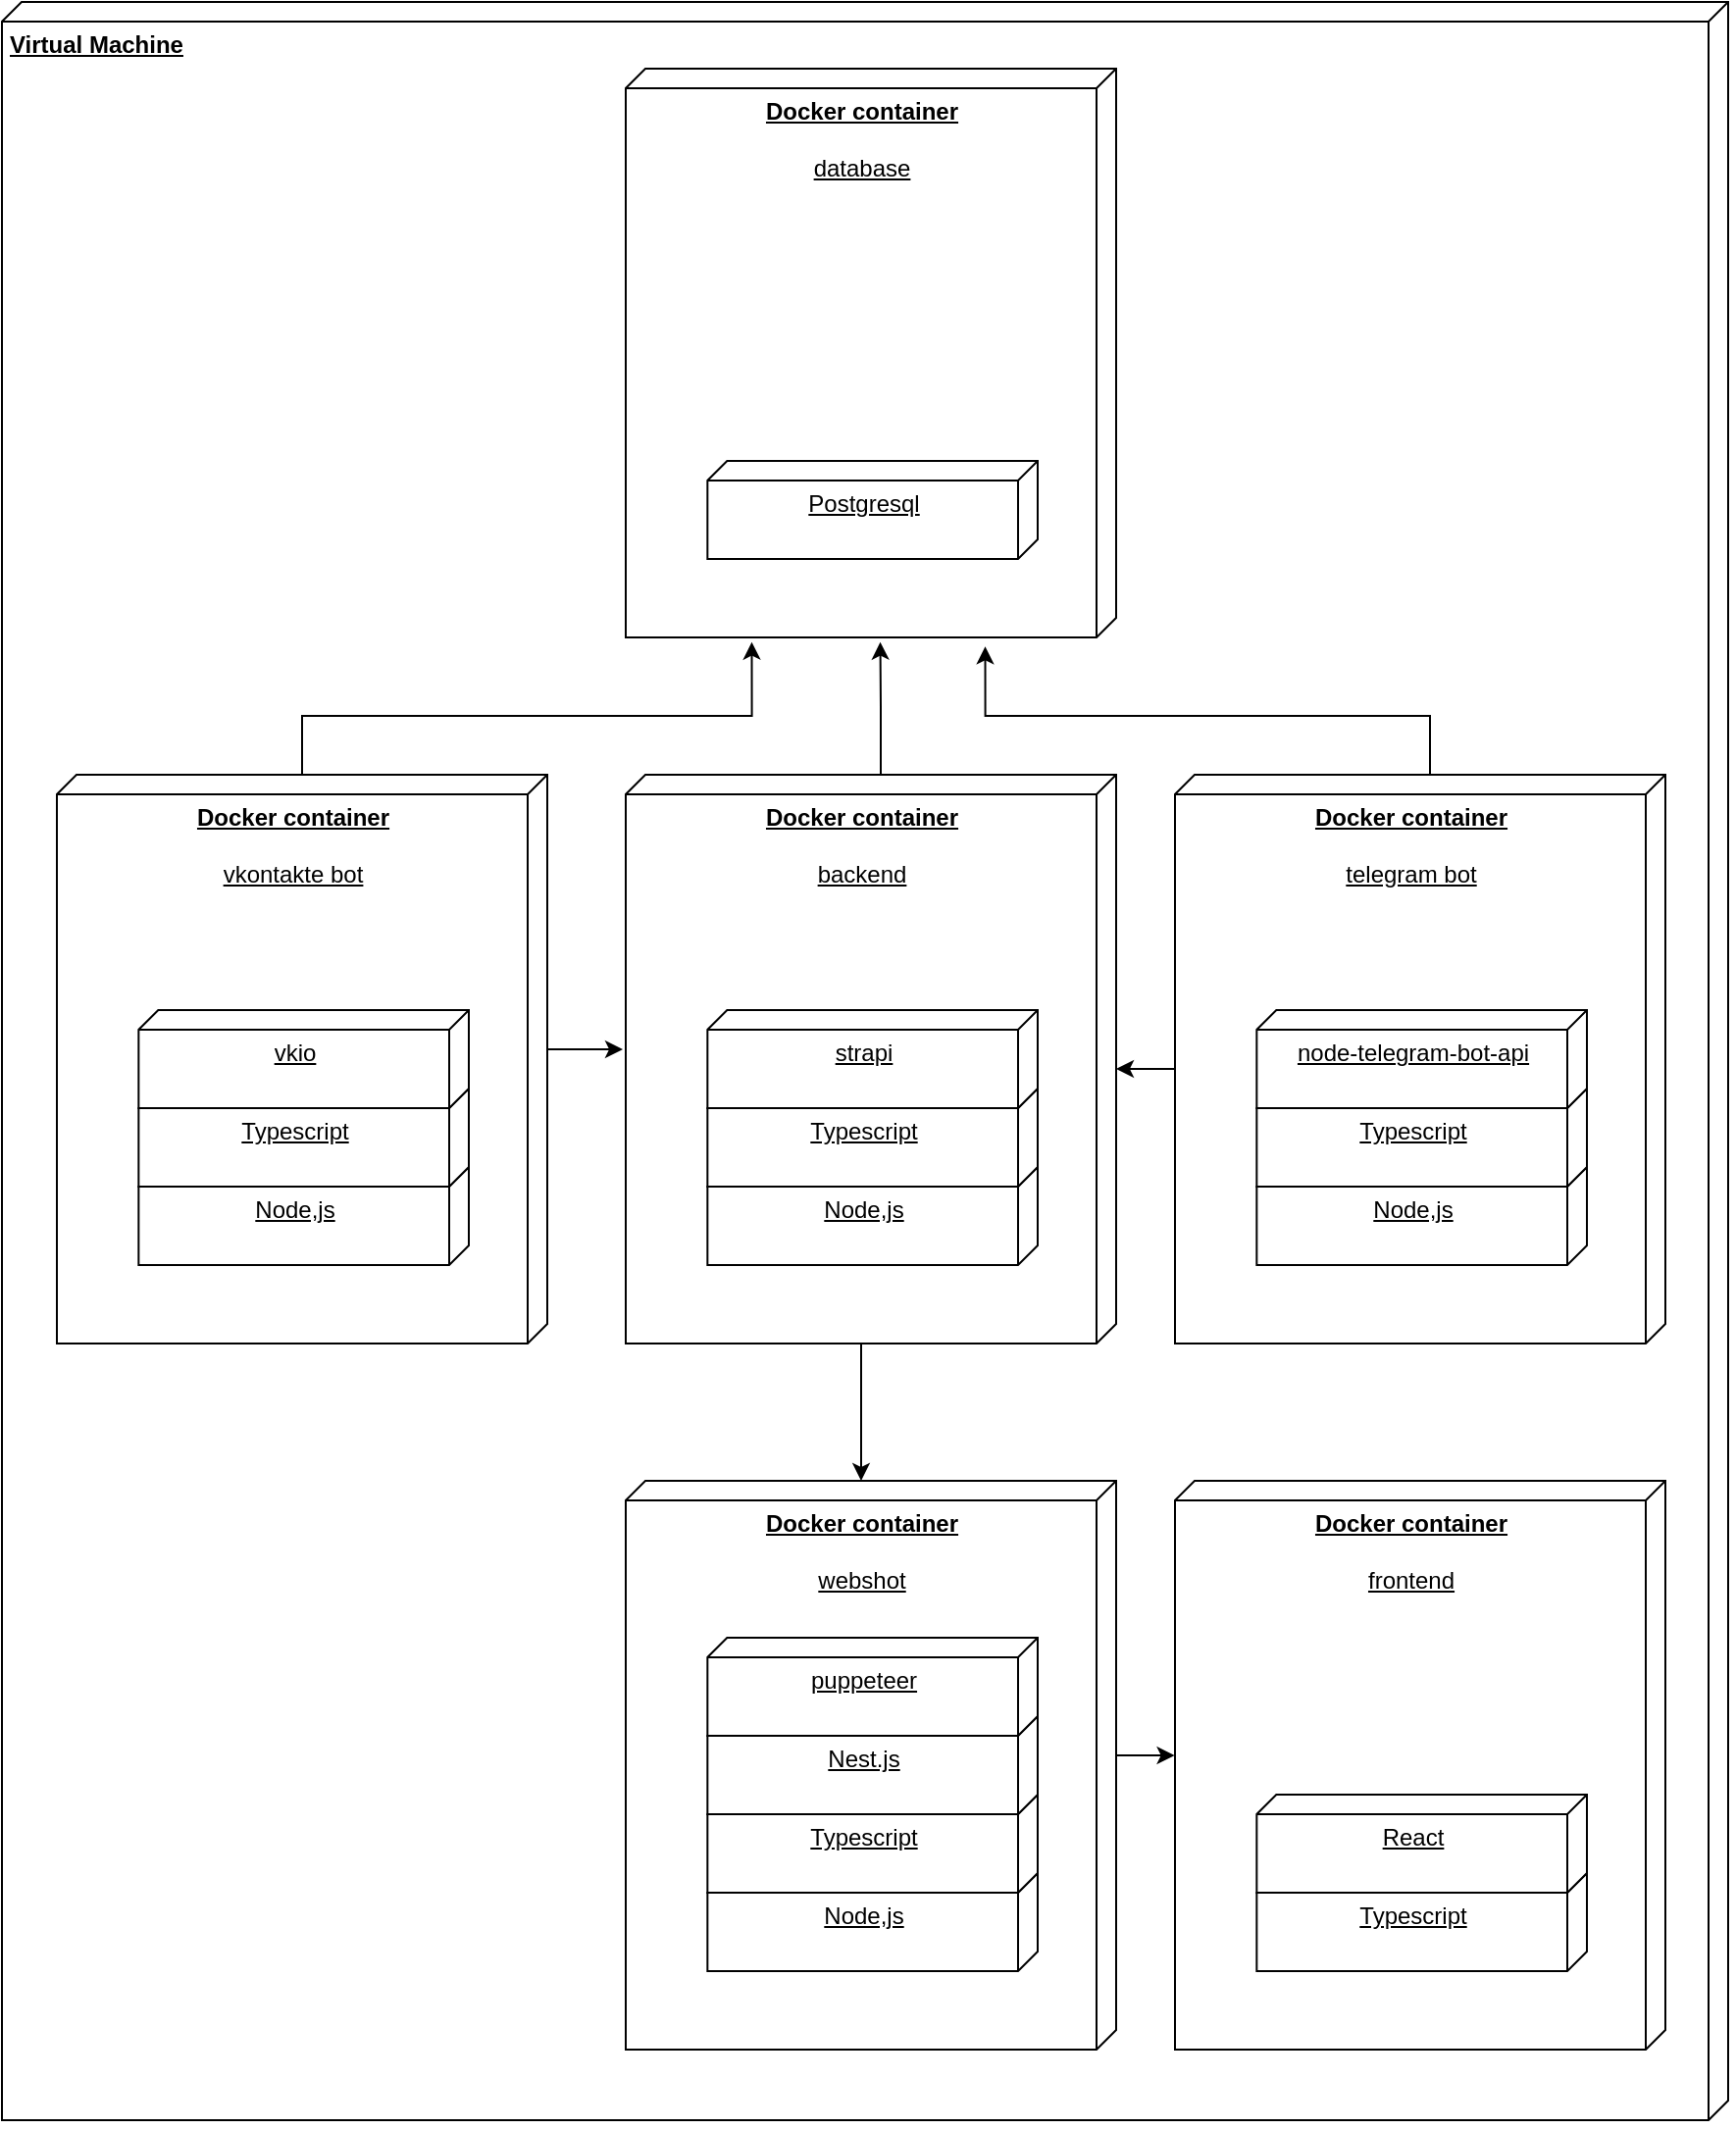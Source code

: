 <mxfile version="20.2.8" type="github">
  <diagram id="qdp0wClj4DK7X6VAinlJ" name="Page-1">
    <mxGraphModel dx="1186" dy="790" grid="1" gridSize="10" guides="1" tooltips="1" connect="1" arrows="1" fold="1" page="1" pageScale="1" pageWidth="850" pageHeight="1100" math="0" shadow="0">
      <root>
        <mxCell id="0" />
        <mxCell id="1" parent="0" />
        <mxCell id="FvaH8JaBpIbHw_S8jCiK-91" value="&lt;b&gt;Virtual Machine&lt;/b&gt;" style="verticalAlign=top;align=left;spacingTop=8;spacingLeft=2;spacingRight=12;shape=cube;size=10;direction=south;fontStyle=4;html=1;" parent="1" vertex="1">
          <mxGeometry x="442" y="156" width="880" height="1080" as="geometry" />
        </mxCell>
        <mxCell id="FvaH8JaBpIbHw_S8jCiK-39" value="" style="group" parent="1" vertex="1" connectable="0">
          <mxGeometry x="470" y="550" width="250" height="290" as="geometry" />
        </mxCell>
        <mxCell id="FvaH8JaBpIbHw_S8jCiK-40" value="&lt;div align=&quot;center&quot;&gt;&lt;b&gt;Docker container&lt;/b&gt;&lt;/div&gt;&lt;div&gt;&lt;br&gt;&lt;/div&gt;&lt;div&gt;vkontakte bot&lt;br&gt;&lt;/div&gt;" style="verticalAlign=top;align=center;spacingTop=8;spacingLeft=2;spacingRight=12;shape=cube;size=10;direction=south;fontStyle=4;html=1;" parent="FvaH8JaBpIbHw_S8jCiK-39" vertex="1">
          <mxGeometry width="250" height="290" as="geometry" />
        </mxCell>
        <mxCell id="FvaH8JaBpIbHw_S8jCiK-41" value="&lt;div align=&quot;center&quot;&gt;Node,js&lt;/div&gt;" style="verticalAlign=top;align=center;spacingTop=8;spacingLeft=2;spacingRight=12;shape=cube;size=10;direction=south;fontStyle=4;html=1;" parent="FvaH8JaBpIbHw_S8jCiK-39" vertex="1">
          <mxGeometry x="41.67" y="200" width="168.33" height="50" as="geometry" />
        </mxCell>
        <mxCell id="FvaH8JaBpIbHw_S8jCiK-42" value="&lt;div align=&quot;center&quot;&gt;Typescript&lt;br&gt;&lt;/div&gt;" style="verticalAlign=top;align=center;spacingTop=8;spacingLeft=2;spacingRight=12;shape=cube;size=10;direction=south;fontStyle=4;html=1;" parent="FvaH8JaBpIbHw_S8jCiK-39" vertex="1">
          <mxGeometry x="41.67" y="160" width="168.33" height="50" as="geometry" />
        </mxCell>
        <mxCell id="FvaH8JaBpIbHw_S8jCiK-43" value="vkio" style="verticalAlign=top;align=center;spacingTop=8;spacingLeft=2;spacingRight=12;shape=cube;size=10;direction=south;fontStyle=4;html=1;" parent="FvaH8JaBpIbHw_S8jCiK-39" vertex="1">
          <mxGeometry x="41.67" y="120" width="168.33" height="50" as="geometry" />
        </mxCell>
        <mxCell id="FvaH8JaBpIbHw_S8jCiK-52" value="" style="group" parent="1" vertex="1" connectable="0">
          <mxGeometry x="760" y="910" width="490" height="310" as="geometry" />
        </mxCell>
        <mxCell id="FvaH8JaBpIbHw_S8jCiK-45" value="&lt;div align=&quot;center&quot;&gt;&lt;b&gt;Docker container&lt;/b&gt;&lt;/div&gt;&lt;div&gt;&lt;br&gt;&lt;/div&gt;&lt;div&gt;webshot&lt;br&gt;&lt;/div&gt;" style="verticalAlign=top;align=center;spacingTop=8;spacingLeft=2;spacingRight=12;shape=cube;size=10;direction=south;fontStyle=4;html=1;container=0;" parent="FvaH8JaBpIbHw_S8jCiK-52" vertex="1">
          <mxGeometry width="250" height="290" as="geometry" />
        </mxCell>
        <mxCell id="FvaH8JaBpIbHw_S8jCiK-46" value="&lt;div align=&quot;center&quot;&gt;Node,js&lt;/div&gt;" style="verticalAlign=top;align=center;spacingTop=8;spacingLeft=2;spacingRight=12;shape=cube;size=10;direction=south;fontStyle=4;html=1;container=0;" parent="FvaH8JaBpIbHw_S8jCiK-52" vertex="1">
          <mxGeometry x="41.67" y="200" width="168.33" height="50" as="geometry" />
        </mxCell>
        <mxCell id="FvaH8JaBpIbHw_S8jCiK-47" value="&lt;div align=&quot;center&quot;&gt;Typescript&lt;br&gt;&lt;/div&gt;" style="verticalAlign=top;align=center;spacingTop=8;spacingLeft=2;spacingRight=12;shape=cube;size=10;direction=south;fontStyle=4;html=1;container=0;" parent="FvaH8JaBpIbHw_S8jCiK-52" vertex="1">
          <mxGeometry x="41.67" y="160" width="168.33" height="50" as="geometry" />
        </mxCell>
        <mxCell id="FvaH8JaBpIbHw_S8jCiK-48" value="Nest.js" style="verticalAlign=top;align=center;spacingTop=8;spacingLeft=2;spacingRight=12;shape=cube;size=10;direction=south;fontStyle=4;html=1;container=0;" parent="FvaH8JaBpIbHw_S8jCiK-52" vertex="1">
          <mxGeometry x="41.67" y="120" width="168.33" height="50" as="geometry" />
        </mxCell>
        <mxCell id="FvaH8JaBpIbHw_S8jCiK-49" value="puppeteer" style="verticalAlign=top;align=center;spacingTop=8;spacingLeft=2;spacingRight=12;shape=cube;size=10;direction=south;fontStyle=4;html=1;container=0;" parent="FvaH8JaBpIbHw_S8jCiK-52" vertex="1">
          <mxGeometry x="41.67" y="80" width="168.33" height="50" as="geometry" />
        </mxCell>
        <mxCell id="FvaH8JaBpIbHw_S8jCiK-53" value="" style="group" parent="1" vertex="1" connectable="0">
          <mxGeometry x="760" y="190" width="250" height="290" as="geometry" />
        </mxCell>
        <mxCell id="FvaH8JaBpIbHw_S8jCiK-54" value="&lt;div align=&quot;center&quot;&gt;&lt;b&gt;Docker container&lt;/b&gt;&lt;/div&gt;&lt;div&gt;&lt;br&gt;&lt;/div&gt;&lt;div&gt;database&lt;br&gt;&lt;/div&gt;" style="verticalAlign=top;align=center;spacingTop=8;spacingLeft=2;spacingRight=12;shape=cube;size=10;direction=south;fontStyle=4;html=1;container=0;" parent="FvaH8JaBpIbHw_S8jCiK-53" vertex="1">
          <mxGeometry width="250" height="290" as="geometry" />
        </mxCell>
        <mxCell id="FvaH8JaBpIbHw_S8jCiK-55" value="Postgresql" style="verticalAlign=top;align=center;spacingTop=8;spacingLeft=2;spacingRight=12;shape=cube;size=10;direction=south;fontStyle=4;html=1;container=0;" parent="FvaH8JaBpIbHw_S8jCiK-53" vertex="1">
          <mxGeometry x="41.67" y="200" width="168.33" height="50" as="geometry" />
        </mxCell>
        <mxCell id="FvaH8JaBpIbHw_S8jCiK-65" value="" style="group" parent="1" vertex="1" connectable="0">
          <mxGeometry x="760" y="550" width="565" height="690" as="geometry" />
        </mxCell>
        <mxCell id="FvaH8JaBpIbHw_S8jCiK-60" value="&lt;div align=&quot;center&quot;&gt;&lt;b&gt;Docker container&lt;/b&gt;&lt;/div&gt;&lt;div&gt;&lt;br&gt;&lt;/div&gt;&lt;div&gt;backend&lt;br&gt;&lt;/div&gt;" style="verticalAlign=top;align=center;spacingTop=8;spacingLeft=2;spacingRight=12;shape=cube;size=10;direction=south;fontStyle=4;html=1;" parent="FvaH8JaBpIbHw_S8jCiK-65" vertex="1">
          <mxGeometry width="250" height="290" as="geometry" />
        </mxCell>
        <mxCell id="FvaH8JaBpIbHw_S8jCiK-61" value="&lt;div align=&quot;center&quot;&gt;Node,js&lt;/div&gt;" style="verticalAlign=top;align=center;spacingTop=8;spacingLeft=2;spacingRight=12;shape=cube;size=10;direction=south;fontStyle=4;html=1;" parent="FvaH8JaBpIbHw_S8jCiK-65" vertex="1">
          <mxGeometry x="41.67" y="200" width="168.33" height="50" as="geometry" />
        </mxCell>
        <mxCell id="FvaH8JaBpIbHw_S8jCiK-62" value="&lt;div align=&quot;center&quot;&gt;Typescript&lt;br&gt;&lt;/div&gt;" style="verticalAlign=top;align=center;spacingTop=8;spacingLeft=2;spacingRight=12;shape=cube;size=10;direction=south;fontStyle=4;html=1;" parent="FvaH8JaBpIbHw_S8jCiK-65" vertex="1">
          <mxGeometry x="41.67" y="160" width="168.33" height="50" as="geometry" />
        </mxCell>
        <mxCell id="FvaH8JaBpIbHw_S8jCiK-63" value="strapi" style="verticalAlign=top;align=center;spacingTop=8;spacingLeft=2;spacingRight=12;shape=cube;size=10;direction=south;fontStyle=4;html=1;" parent="FvaH8JaBpIbHw_S8jCiK-65" vertex="1">
          <mxGeometry x="41.67" y="120" width="168.33" height="50" as="geometry" />
        </mxCell>
        <mxCell id="FvaH8JaBpIbHw_S8jCiK-67" value="" style="group" parent="1" vertex="1" connectable="0">
          <mxGeometry x="1040" y="550" width="250" height="290" as="geometry" />
        </mxCell>
        <mxCell id="FvaH8JaBpIbHw_S8jCiK-24" value="&lt;div align=&quot;center&quot;&gt;&lt;b&gt;Docker container&lt;/b&gt;&lt;/div&gt;&lt;div&gt;&lt;br&gt;&lt;/div&gt;&lt;div&gt;telegram bot&lt;br&gt;&lt;/div&gt;" style="verticalAlign=top;align=center;spacingTop=8;spacingLeft=2;spacingRight=12;shape=cube;size=10;direction=south;fontStyle=4;html=1;container=0;" parent="FvaH8JaBpIbHw_S8jCiK-67" vertex="1">
          <mxGeometry width="250" height="290" as="geometry" />
        </mxCell>
        <mxCell id="FvaH8JaBpIbHw_S8jCiK-25" value="&lt;div align=&quot;center&quot;&gt;Node,js&lt;/div&gt;" style="verticalAlign=top;align=center;spacingTop=8;spacingLeft=2;spacingRight=12;shape=cube;size=10;direction=south;fontStyle=4;html=1;container=0;" parent="FvaH8JaBpIbHw_S8jCiK-67" vertex="1">
          <mxGeometry x="41.67" y="200" width="168.33" height="50" as="geometry" />
        </mxCell>
        <mxCell id="FvaH8JaBpIbHw_S8jCiK-26" value="&lt;div align=&quot;center&quot;&gt;Typescript&lt;br&gt;&lt;/div&gt;" style="verticalAlign=top;align=center;spacingTop=8;spacingLeft=2;spacingRight=12;shape=cube;size=10;direction=south;fontStyle=4;html=1;container=0;" parent="FvaH8JaBpIbHw_S8jCiK-67" vertex="1">
          <mxGeometry x="41.67" y="160" width="168.33" height="50" as="geometry" />
        </mxCell>
        <mxCell id="FvaH8JaBpIbHw_S8jCiK-27" value="node-telegram-bot-api" style="verticalAlign=top;align=center;spacingTop=8;spacingLeft=2;spacingRight=12;shape=cube;size=10;direction=south;fontStyle=4;html=1;container=0;" parent="FvaH8JaBpIbHw_S8jCiK-67" vertex="1">
          <mxGeometry x="41.67" y="120" width="168.33" height="50" as="geometry" />
        </mxCell>
        <mxCell id="FvaH8JaBpIbHw_S8jCiK-73" value="" style="group" parent="1" vertex="1" connectable="0">
          <mxGeometry x="1040" y="910" width="250" height="290" as="geometry" />
        </mxCell>
        <mxCell id="FvaH8JaBpIbHw_S8jCiK-74" value="&lt;div align=&quot;center&quot;&gt;&lt;b&gt;Docker container&lt;/b&gt;&lt;/div&gt;&lt;div&gt;&lt;br&gt;&lt;/div&gt;&lt;div&gt;frontend&lt;br&gt;&lt;/div&gt;" style="verticalAlign=top;align=center;spacingTop=8;spacingLeft=2;spacingRight=12;shape=cube;size=10;direction=south;fontStyle=4;html=1;" parent="FvaH8JaBpIbHw_S8jCiK-73" vertex="1">
          <mxGeometry width="250" height="290" as="geometry" />
        </mxCell>
        <mxCell id="FvaH8JaBpIbHw_S8jCiK-75" value="Typescript" style="verticalAlign=top;align=center;spacingTop=8;spacingLeft=2;spacingRight=12;shape=cube;size=10;direction=south;fontStyle=4;html=1;" parent="FvaH8JaBpIbHw_S8jCiK-73" vertex="1">
          <mxGeometry x="41.67" y="200" width="168.33" height="50" as="geometry" />
        </mxCell>
        <mxCell id="FvaH8JaBpIbHw_S8jCiK-76" value="React" style="verticalAlign=top;align=center;spacingTop=8;spacingLeft=2;spacingRight=12;shape=cube;size=10;direction=south;fontStyle=4;html=1;" parent="FvaH8JaBpIbHw_S8jCiK-73" vertex="1">
          <mxGeometry x="41.67" y="160" width="168.33" height="50" as="geometry" />
        </mxCell>
        <mxCell id="FvaH8JaBpIbHw_S8jCiK-80" style="edgeStyle=orthogonalEdgeStyle;rounded=0;orthogonalLoop=1;jettySize=auto;html=1;exitX=0;exitY=0;exitDx=0;exitDy=120;exitPerimeter=0;entryX=1.016;entryY=0.267;entryDx=0;entryDy=0;entryPerimeter=0;" parent="1" source="FvaH8JaBpIbHw_S8jCiK-24" target="FvaH8JaBpIbHw_S8jCiK-54" edge="1">
          <mxGeometry relative="1" as="geometry">
            <Array as="points">
              <mxPoint x="1170" y="520" />
              <mxPoint x="943" y="520" />
            </Array>
          </mxGeometry>
        </mxCell>
        <mxCell id="FvaH8JaBpIbHw_S8jCiK-81" style="edgeStyle=orthogonalEdgeStyle;rounded=0;orthogonalLoop=1;jettySize=auto;html=1;exitX=0;exitY=0;exitDx=0;exitDy=120;exitPerimeter=0;entryX=1.008;entryY=0.481;entryDx=0;entryDy=0;entryPerimeter=0;" parent="1" source="FvaH8JaBpIbHw_S8jCiK-60" target="FvaH8JaBpIbHw_S8jCiK-54" edge="1">
          <mxGeometry relative="1" as="geometry" />
        </mxCell>
        <mxCell id="FvaH8JaBpIbHw_S8jCiK-83" style="edgeStyle=orthogonalEdgeStyle;rounded=0;orthogonalLoop=1;jettySize=auto;html=1;entryX=1.008;entryY=0.743;entryDx=0;entryDy=0;entryPerimeter=0;" parent="1" source="FvaH8JaBpIbHw_S8jCiK-40" target="FvaH8JaBpIbHw_S8jCiK-54" edge="1">
          <mxGeometry relative="1" as="geometry">
            <Array as="points">
              <mxPoint x="595" y="520" />
              <mxPoint x="824" y="520" />
            </Array>
          </mxGeometry>
        </mxCell>
        <mxCell id="FvaH8JaBpIbHw_S8jCiK-85" style="edgeStyle=orthogonalEdgeStyle;rounded=0;orthogonalLoop=1;jettySize=auto;html=1;exitX=0;exitY=0;exitDx=140;exitDy=0;exitPerimeter=0;entryX=0.485;entryY=1.006;entryDx=0;entryDy=0;entryPerimeter=0;" parent="1" source="FvaH8JaBpIbHw_S8jCiK-40" target="FvaH8JaBpIbHw_S8jCiK-60" edge="1">
          <mxGeometry relative="1" as="geometry" />
        </mxCell>
        <mxCell id="FvaH8JaBpIbHw_S8jCiK-86" style="edgeStyle=orthogonalEdgeStyle;rounded=0;orthogonalLoop=1;jettySize=auto;html=1;exitX=0;exitY=0;exitDx=150;exitDy=250;exitPerimeter=0;entryX=0.517;entryY=0;entryDx=0;entryDy=0;entryPerimeter=0;" parent="1" source="FvaH8JaBpIbHw_S8jCiK-24" target="FvaH8JaBpIbHw_S8jCiK-60" edge="1">
          <mxGeometry relative="1" as="geometry" />
        </mxCell>
        <mxCell id="FvaH8JaBpIbHw_S8jCiK-87" style="edgeStyle=orthogonalEdgeStyle;rounded=0;orthogonalLoop=1;jettySize=auto;html=1;exitX=0;exitY=0;exitDx=140;exitDy=0;exitPerimeter=0;entryX=0.481;entryY=1.001;entryDx=0;entryDy=0;entryPerimeter=0;" parent="1" source="FvaH8JaBpIbHw_S8jCiK-45" target="FvaH8JaBpIbHw_S8jCiK-74" edge="1">
          <mxGeometry relative="1" as="geometry" />
        </mxCell>
        <mxCell id="FvaH8JaBpIbHw_S8jCiK-90" style="edgeStyle=orthogonalEdgeStyle;rounded=0;orthogonalLoop=1;jettySize=auto;html=1;exitX=0;exitY=0;exitDx=290;exitDy=130;exitPerimeter=0;entryX=0;entryY=0.52;entryDx=0;entryDy=0;entryPerimeter=0;" parent="1" source="FvaH8JaBpIbHw_S8jCiK-60" target="FvaH8JaBpIbHw_S8jCiK-45" edge="1">
          <mxGeometry relative="1" as="geometry" />
        </mxCell>
      </root>
    </mxGraphModel>
  </diagram>
</mxfile>
